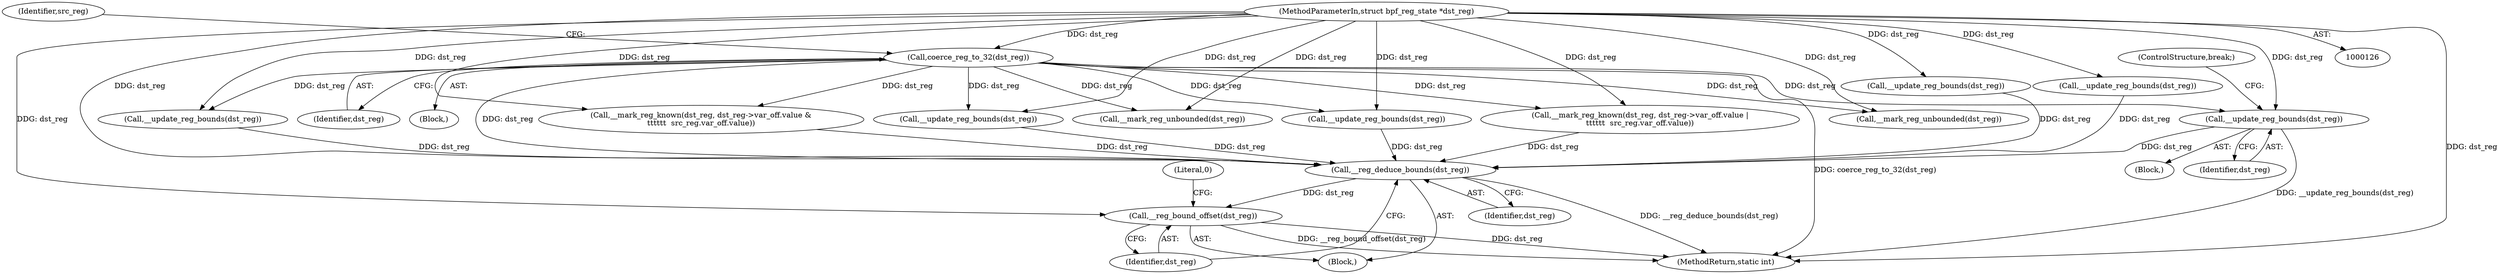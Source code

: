 digraph "0_linux_4374f256ce8182019353c0c639bb8d0695b4c941@API" {
"1000536" [label="(Call,__update_reg_bounds(dst_reg))"];
"1000158" [label="(Call,coerce_reg_to_32(dst_reg))"];
"1000129" [label="(MethodParameterIn,struct bpf_reg_state *dst_reg)"];
"1000795" [label="(Call,__reg_deduce_bounds(dst_reg))"];
"1000797" [label="(Call,__reg_bound_offset(dst_reg))"];
"1000784" [label="(Call,__update_reg_bounds(dst_reg))"];
"1000131" [label="(Block,)"];
"1000796" [label="(Identifier,dst_reg)"];
"1000197" [label="(Block,)"];
"1000162" [label="(Identifier,src_reg)"];
"1000385" [label="(Call,__mark_reg_unbounded(dst_reg))"];
"1000801" [label="(MethodReturn,static int)"];
"1000456" [label="(Call,__mark_reg_known(dst_reg, dst_reg->var_off.value &\n\t\t\t\t\t\t  src_reg.var_off.value))"];
"1000797" [label="(Call,__reg_bound_offset(dst_reg))"];
"1000537" [label="(Identifier,dst_reg)"];
"1000536" [label="(Call,__update_reg_bounds(dst_reg))"];
"1000159" [label="(Identifier,dst_reg)"];
"1000403" [label="(Call,__update_reg_bounds(dst_reg))"];
"1000401" [label="(Call,__mark_reg_unbounded(dst_reg))"];
"1000631" [label="(Call,__update_reg_bounds(dst_reg))"];
"1000795" [label="(Call,__reg_deduce_bounds(dst_reg))"];
"1000157" [label="(Block,)"];
"1000387" [label="(Call,__update_reg_bounds(dst_reg))"];
"1000158" [label="(Call,coerce_reg_to_32(dst_reg))"];
"1000798" [label="(Identifier,dst_reg)"];
"1000800" [label="(Literal,0)"];
"1000538" [label="(ControlStructure,break;)"];
"1000545" [label="(Call,__mark_reg_known(dst_reg, dst_reg->var_off.value |\n\t\t\t\t\t\t  src_reg.var_off.value))"];
"1000129" [label="(MethodParameterIn,struct bpf_reg_state *dst_reg)"];
"1000699" [label="(Call,__update_reg_bounds(dst_reg))"];
"1000536" -> "1000197"  [label="AST: "];
"1000536" -> "1000537"  [label="CFG: "];
"1000537" -> "1000536"  [label="AST: "];
"1000538" -> "1000536"  [label="CFG: "];
"1000536" -> "1000801"  [label="DDG: __update_reg_bounds(dst_reg)"];
"1000158" -> "1000536"  [label="DDG: dst_reg"];
"1000129" -> "1000536"  [label="DDG: dst_reg"];
"1000536" -> "1000795"  [label="DDG: dst_reg"];
"1000158" -> "1000157"  [label="AST: "];
"1000158" -> "1000159"  [label="CFG: "];
"1000159" -> "1000158"  [label="AST: "];
"1000162" -> "1000158"  [label="CFG: "];
"1000158" -> "1000801"  [label="DDG: coerce_reg_to_32(dst_reg)"];
"1000129" -> "1000158"  [label="DDG: dst_reg"];
"1000158" -> "1000385"  [label="DDG: dst_reg"];
"1000158" -> "1000401"  [label="DDG: dst_reg"];
"1000158" -> "1000456"  [label="DDG: dst_reg"];
"1000158" -> "1000545"  [label="DDG: dst_reg"];
"1000158" -> "1000631"  [label="DDG: dst_reg"];
"1000158" -> "1000699"  [label="DDG: dst_reg"];
"1000158" -> "1000784"  [label="DDG: dst_reg"];
"1000158" -> "1000795"  [label="DDG: dst_reg"];
"1000129" -> "1000126"  [label="AST: "];
"1000129" -> "1000801"  [label="DDG: dst_reg"];
"1000129" -> "1000385"  [label="DDG: dst_reg"];
"1000129" -> "1000387"  [label="DDG: dst_reg"];
"1000129" -> "1000401"  [label="DDG: dst_reg"];
"1000129" -> "1000403"  [label="DDG: dst_reg"];
"1000129" -> "1000456"  [label="DDG: dst_reg"];
"1000129" -> "1000545"  [label="DDG: dst_reg"];
"1000129" -> "1000631"  [label="DDG: dst_reg"];
"1000129" -> "1000699"  [label="DDG: dst_reg"];
"1000129" -> "1000784"  [label="DDG: dst_reg"];
"1000129" -> "1000795"  [label="DDG: dst_reg"];
"1000129" -> "1000797"  [label="DDG: dst_reg"];
"1000795" -> "1000131"  [label="AST: "];
"1000795" -> "1000796"  [label="CFG: "];
"1000796" -> "1000795"  [label="AST: "];
"1000798" -> "1000795"  [label="CFG: "];
"1000795" -> "1000801"  [label="DDG: __reg_deduce_bounds(dst_reg)"];
"1000699" -> "1000795"  [label="DDG: dst_reg"];
"1000403" -> "1000795"  [label="DDG: dst_reg"];
"1000545" -> "1000795"  [label="DDG: dst_reg"];
"1000387" -> "1000795"  [label="DDG: dst_reg"];
"1000784" -> "1000795"  [label="DDG: dst_reg"];
"1000456" -> "1000795"  [label="DDG: dst_reg"];
"1000631" -> "1000795"  [label="DDG: dst_reg"];
"1000795" -> "1000797"  [label="DDG: dst_reg"];
"1000797" -> "1000131"  [label="AST: "];
"1000797" -> "1000798"  [label="CFG: "];
"1000798" -> "1000797"  [label="AST: "];
"1000800" -> "1000797"  [label="CFG: "];
"1000797" -> "1000801"  [label="DDG: dst_reg"];
"1000797" -> "1000801"  [label="DDG: __reg_bound_offset(dst_reg)"];
}

